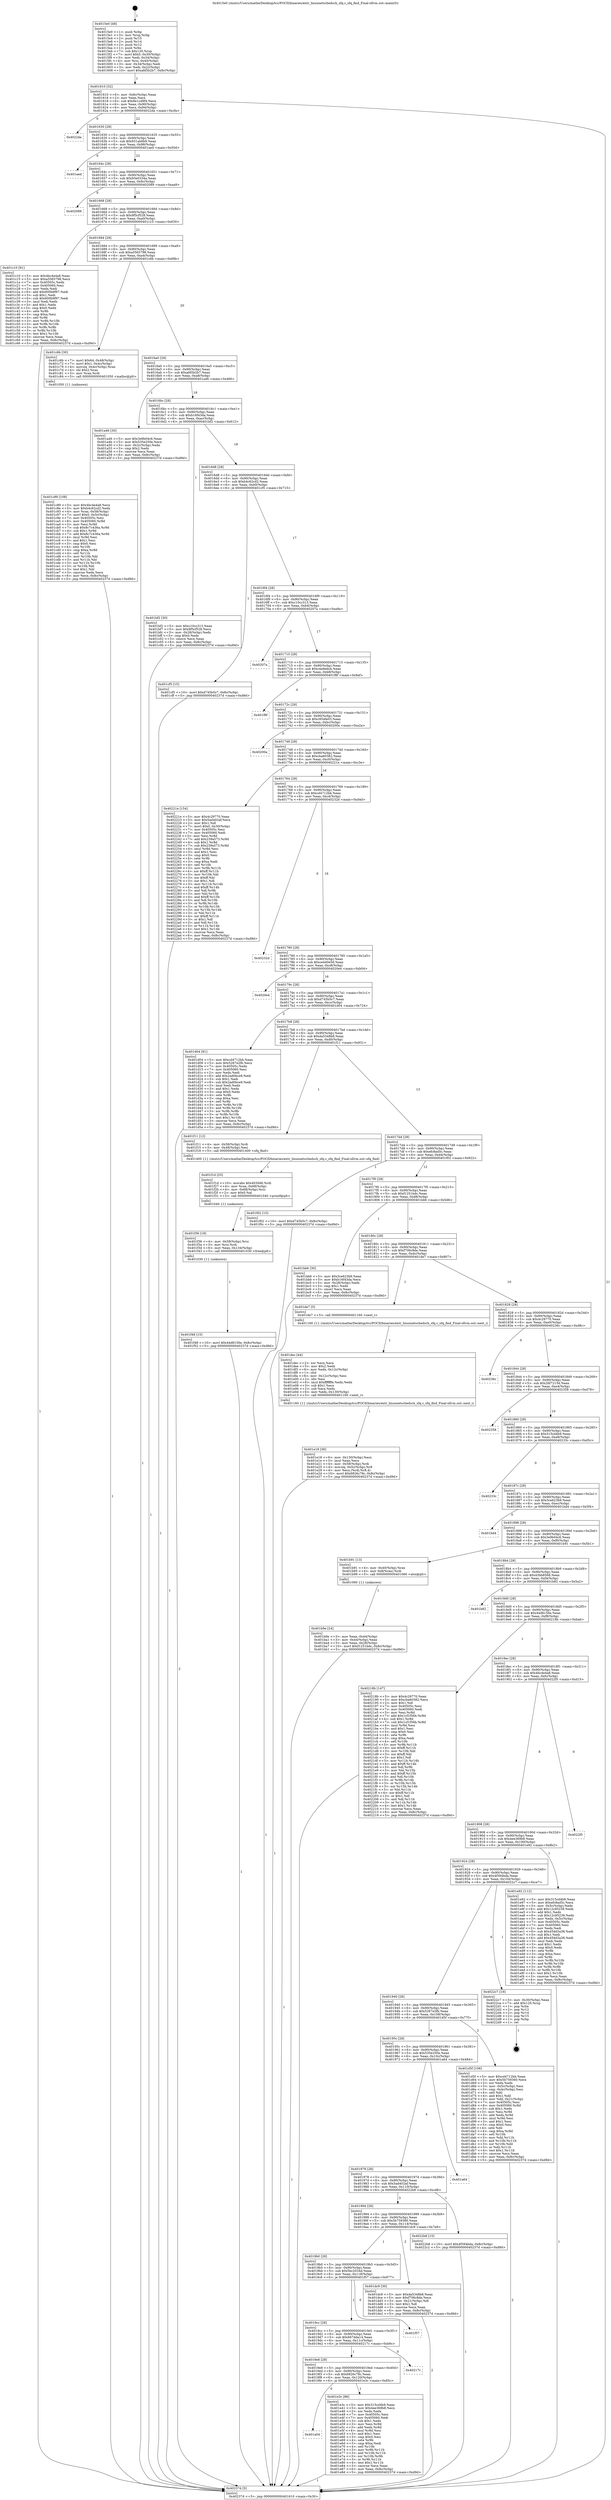 digraph "0x4015e0" {
  label = "0x4015e0 (/mnt/c/Users/mathe/Desktop/tcc/POCII/binaries/extr_linuxnetschedsch_sfq.c_sfq_find_Final-ollvm.out::main(0))"
  labelloc = "t"
  node[shape=record]

  Entry [label="",width=0.3,height=0.3,shape=circle,fillcolor=black,style=filled]
  "0x401610" [label="{
     0x401610 [32]\l
     | [instrs]\l
     &nbsp;&nbsp;0x401610 \<+6\>: mov -0x8c(%rbp),%eax\l
     &nbsp;&nbsp;0x401616 \<+2\>: mov %eax,%ecx\l
     &nbsp;&nbsp;0x401618 \<+6\>: sub $0x8e1cd9f4,%ecx\l
     &nbsp;&nbsp;0x40161e \<+6\>: mov %eax,-0x90(%rbp)\l
     &nbsp;&nbsp;0x401624 \<+6\>: mov %ecx,-0x94(%rbp)\l
     &nbsp;&nbsp;0x40162a \<+6\>: je 00000000004022da \<main+0xcfa\>\l
  }"]
  "0x4022da" [label="{
     0x4022da\l
  }", style=dashed]
  "0x401630" [label="{
     0x401630 [28]\l
     | [instrs]\l
     &nbsp;&nbsp;0x401630 \<+5\>: jmp 0000000000401635 \<main+0x55\>\l
     &nbsp;&nbsp;0x401635 \<+6\>: mov -0x90(%rbp),%eax\l
     &nbsp;&nbsp;0x40163b \<+5\>: sub $0x931ab6b9,%eax\l
     &nbsp;&nbsp;0x401640 \<+6\>: mov %eax,-0x98(%rbp)\l
     &nbsp;&nbsp;0x401646 \<+6\>: je 0000000000401aed \<main+0x50d\>\l
  }"]
  Exit [label="",width=0.3,height=0.3,shape=circle,fillcolor=black,style=filled,peripheries=2]
  "0x401aed" [label="{
     0x401aed\l
  }", style=dashed]
  "0x40164c" [label="{
     0x40164c [28]\l
     | [instrs]\l
     &nbsp;&nbsp;0x40164c \<+5\>: jmp 0000000000401651 \<main+0x71\>\l
     &nbsp;&nbsp;0x401651 \<+6\>: mov -0x90(%rbp),%eax\l
     &nbsp;&nbsp;0x401657 \<+5\>: sub $0x93e0334a,%eax\l
     &nbsp;&nbsp;0x40165c \<+6\>: mov %eax,-0x9c(%rbp)\l
     &nbsp;&nbsp;0x401662 \<+6\>: je 0000000000402089 \<main+0xaa9\>\l
  }"]
  "0x401f48" [label="{
     0x401f48 [15]\l
     | [instrs]\l
     &nbsp;&nbsp;0x401f48 \<+10\>: movl $0x44d8156e,-0x8c(%rbp)\l
     &nbsp;&nbsp;0x401f52 \<+5\>: jmp 000000000040237d \<main+0xd9d\>\l
  }"]
  "0x402089" [label="{
     0x402089\l
  }", style=dashed]
  "0x401668" [label="{
     0x401668 [28]\l
     | [instrs]\l
     &nbsp;&nbsp;0x401668 \<+5\>: jmp 000000000040166d \<main+0x8d\>\l
     &nbsp;&nbsp;0x40166d \<+6\>: mov -0x90(%rbp),%eax\l
     &nbsp;&nbsp;0x401673 \<+5\>: sub $0x9f5cf528,%eax\l
     &nbsp;&nbsp;0x401678 \<+6\>: mov %eax,-0xa0(%rbp)\l
     &nbsp;&nbsp;0x40167e \<+6\>: je 0000000000401c10 \<main+0x630\>\l
  }"]
  "0x401f36" [label="{
     0x401f36 [18]\l
     | [instrs]\l
     &nbsp;&nbsp;0x401f36 \<+4\>: mov -0x58(%rbp),%rsi\l
     &nbsp;&nbsp;0x401f3a \<+3\>: mov %rsi,%rdi\l
     &nbsp;&nbsp;0x401f3d \<+6\>: mov %eax,-0x134(%rbp)\l
     &nbsp;&nbsp;0x401f43 \<+5\>: call 0000000000401030 \<free@plt\>\l
     | [calls]\l
     &nbsp;&nbsp;0x401030 \{1\} (unknown)\l
  }"]
  "0x401c10" [label="{
     0x401c10 [91]\l
     | [instrs]\l
     &nbsp;&nbsp;0x401c10 \<+5\>: mov $0x4bc4e4a8,%eax\l
     &nbsp;&nbsp;0x401c15 \<+5\>: mov $0xa5565798,%ecx\l
     &nbsp;&nbsp;0x401c1a \<+7\>: mov 0x40505c,%edx\l
     &nbsp;&nbsp;0x401c21 \<+7\>: mov 0x405060,%esi\l
     &nbsp;&nbsp;0x401c28 \<+2\>: mov %edx,%edi\l
     &nbsp;&nbsp;0x401c2a \<+6\>: add $0x600b9f97,%edi\l
     &nbsp;&nbsp;0x401c30 \<+3\>: sub $0x1,%edi\l
     &nbsp;&nbsp;0x401c33 \<+6\>: sub $0x600b9f97,%edi\l
     &nbsp;&nbsp;0x401c39 \<+3\>: imul %edi,%edx\l
     &nbsp;&nbsp;0x401c3c \<+3\>: and $0x1,%edx\l
     &nbsp;&nbsp;0x401c3f \<+3\>: cmp $0x0,%edx\l
     &nbsp;&nbsp;0x401c42 \<+4\>: sete %r8b\l
     &nbsp;&nbsp;0x401c46 \<+3\>: cmp $0xa,%esi\l
     &nbsp;&nbsp;0x401c49 \<+4\>: setl %r9b\l
     &nbsp;&nbsp;0x401c4d \<+3\>: mov %r8b,%r10b\l
     &nbsp;&nbsp;0x401c50 \<+3\>: and %r9b,%r10b\l
     &nbsp;&nbsp;0x401c53 \<+3\>: xor %r9b,%r8b\l
     &nbsp;&nbsp;0x401c56 \<+3\>: or %r8b,%r10b\l
     &nbsp;&nbsp;0x401c59 \<+4\>: test $0x1,%r10b\l
     &nbsp;&nbsp;0x401c5d \<+3\>: cmovne %ecx,%eax\l
     &nbsp;&nbsp;0x401c60 \<+6\>: mov %eax,-0x8c(%rbp)\l
     &nbsp;&nbsp;0x401c66 \<+5\>: jmp 000000000040237d \<main+0xd9d\>\l
  }"]
  "0x401684" [label="{
     0x401684 [28]\l
     | [instrs]\l
     &nbsp;&nbsp;0x401684 \<+5\>: jmp 0000000000401689 \<main+0xa9\>\l
     &nbsp;&nbsp;0x401689 \<+6\>: mov -0x90(%rbp),%eax\l
     &nbsp;&nbsp;0x40168f \<+5\>: sub $0xa5565798,%eax\l
     &nbsp;&nbsp;0x401694 \<+6\>: mov %eax,-0xa4(%rbp)\l
     &nbsp;&nbsp;0x40169a \<+6\>: je 0000000000401c6b \<main+0x68b\>\l
  }"]
  "0x401f1d" [label="{
     0x401f1d [25]\l
     | [instrs]\l
     &nbsp;&nbsp;0x401f1d \<+10\>: movabs $0x4030d6,%rdi\l
     &nbsp;&nbsp;0x401f27 \<+4\>: mov %rax,-0x68(%rbp)\l
     &nbsp;&nbsp;0x401f2b \<+4\>: mov -0x68(%rbp),%rsi\l
     &nbsp;&nbsp;0x401f2f \<+2\>: mov $0x0,%al\l
     &nbsp;&nbsp;0x401f31 \<+5\>: call 0000000000401040 \<printf@plt\>\l
     | [calls]\l
     &nbsp;&nbsp;0x401040 \{1\} (unknown)\l
  }"]
  "0x401c6b" [label="{
     0x401c6b [30]\l
     | [instrs]\l
     &nbsp;&nbsp;0x401c6b \<+7\>: movl $0x64,-0x48(%rbp)\l
     &nbsp;&nbsp;0x401c72 \<+7\>: movl $0x1,-0x4c(%rbp)\l
     &nbsp;&nbsp;0x401c79 \<+4\>: movslq -0x4c(%rbp),%rax\l
     &nbsp;&nbsp;0x401c7d \<+4\>: shl $0x2,%rax\l
     &nbsp;&nbsp;0x401c81 \<+3\>: mov %rax,%rdi\l
     &nbsp;&nbsp;0x401c84 \<+5\>: call 0000000000401050 \<malloc@plt\>\l
     | [calls]\l
     &nbsp;&nbsp;0x401050 \{1\} (unknown)\l
  }"]
  "0x4016a0" [label="{
     0x4016a0 [28]\l
     | [instrs]\l
     &nbsp;&nbsp;0x4016a0 \<+5\>: jmp 00000000004016a5 \<main+0xc5\>\l
     &nbsp;&nbsp;0x4016a5 \<+6\>: mov -0x90(%rbp),%eax\l
     &nbsp;&nbsp;0x4016ab \<+5\>: sub $0xafd5b2b7,%eax\l
     &nbsp;&nbsp;0x4016b0 \<+6\>: mov %eax,-0xa8(%rbp)\l
     &nbsp;&nbsp;0x4016b6 \<+6\>: je 0000000000401a46 \<main+0x466\>\l
  }"]
  "0x401a04" [label="{
     0x401a04\l
  }", style=dashed]
  "0x401a46" [label="{
     0x401a46 [30]\l
     | [instrs]\l
     &nbsp;&nbsp;0x401a46 \<+5\>: mov $0x3e9b04c6,%eax\l
     &nbsp;&nbsp;0x401a4b \<+5\>: mov $0x535e250e,%ecx\l
     &nbsp;&nbsp;0x401a50 \<+3\>: mov -0x2c(%rbp),%edx\l
     &nbsp;&nbsp;0x401a53 \<+3\>: cmp $0x2,%edx\l
     &nbsp;&nbsp;0x401a56 \<+3\>: cmovne %ecx,%eax\l
     &nbsp;&nbsp;0x401a59 \<+6\>: mov %eax,-0x8c(%rbp)\l
     &nbsp;&nbsp;0x401a5f \<+5\>: jmp 000000000040237d \<main+0xd9d\>\l
  }"]
  "0x4016bc" [label="{
     0x4016bc [28]\l
     | [instrs]\l
     &nbsp;&nbsp;0x4016bc \<+5\>: jmp 00000000004016c1 \<main+0xe1\>\l
     &nbsp;&nbsp;0x4016c1 \<+6\>: mov -0x90(%rbp),%eax\l
     &nbsp;&nbsp;0x4016c7 \<+5\>: sub $0xb16f43da,%eax\l
     &nbsp;&nbsp;0x4016cc \<+6\>: mov %eax,-0xac(%rbp)\l
     &nbsp;&nbsp;0x4016d2 \<+6\>: je 0000000000401bf2 \<main+0x612\>\l
  }"]
  "0x40237d" [label="{
     0x40237d [5]\l
     | [instrs]\l
     &nbsp;&nbsp;0x40237d \<+5\>: jmp 0000000000401610 \<main+0x30\>\l
  }"]
  "0x4015e0" [label="{
     0x4015e0 [48]\l
     | [instrs]\l
     &nbsp;&nbsp;0x4015e0 \<+1\>: push %rbp\l
     &nbsp;&nbsp;0x4015e1 \<+3\>: mov %rsp,%rbp\l
     &nbsp;&nbsp;0x4015e4 \<+2\>: push %r15\l
     &nbsp;&nbsp;0x4015e6 \<+2\>: push %r14\l
     &nbsp;&nbsp;0x4015e8 \<+2\>: push %r12\l
     &nbsp;&nbsp;0x4015ea \<+1\>: push %rbx\l
     &nbsp;&nbsp;0x4015eb \<+7\>: sub $0x120,%rsp\l
     &nbsp;&nbsp;0x4015f2 \<+7\>: movl $0x0,-0x30(%rbp)\l
     &nbsp;&nbsp;0x4015f9 \<+3\>: mov %edi,-0x34(%rbp)\l
     &nbsp;&nbsp;0x4015fc \<+4\>: mov %rsi,-0x40(%rbp)\l
     &nbsp;&nbsp;0x401600 \<+3\>: mov -0x34(%rbp),%edi\l
     &nbsp;&nbsp;0x401603 \<+3\>: mov %edi,-0x2c(%rbp)\l
     &nbsp;&nbsp;0x401606 \<+10\>: movl $0xafd5b2b7,-0x8c(%rbp)\l
  }"]
  "0x401e3c" [label="{
     0x401e3c [86]\l
     | [instrs]\l
     &nbsp;&nbsp;0x401e3c \<+5\>: mov $0x315cd4b9,%eax\l
     &nbsp;&nbsp;0x401e41 \<+5\>: mov $0x4ee369b8,%ecx\l
     &nbsp;&nbsp;0x401e46 \<+2\>: xor %edx,%edx\l
     &nbsp;&nbsp;0x401e48 \<+7\>: mov 0x40505c,%esi\l
     &nbsp;&nbsp;0x401e4f \<+7\>: mov 0x405060,%edi\l
     &nbsp;&nbsp;0x401e56 \<+3\>: sub $0x1,%edx\l
     &nbsp;&nbsp;0x401e59 \<+3\>: mov %esi,%r8d\l
     &nbsp;&nbsp;0x401e5c \<+3\>: add %edx,%r8d\l
     &nbsp;&nbsp;0x401e5f \<+4\>: imul %r8d,%esi\l
     &nbsp;&nbsp;0x401e63 \<+3\>: and $0x1,%esi\l
     &nbsp;&nbsp;0x401e66 \<+3\>: cmp $0x0,%esi\l
     &nbsp;&nbsp;0x401e69 \<+4\>: sete %r9b\l
     &nbsp;&nbsp;0x401e6d \<+3\>: cmp $0xa,%edi\l
     &nbsp;&nbsp;0x401e70 \<+4\>: setl %r10b\l
     &nbsp;&nbsp;0x401e74 \<+3\>: mov %r9b,%r11b\l
     &nbsp;&nbsp;0x401e77 \<+3\>: and %r10b,%r11b\l
     &nbsp;&nbsp;0x401e7a \<+3\>: xor %r10b,%r9b\l
     &nbsp;&nbsp;0x401e7d \<+3\>: or %r9b,%r11b\l
     &nbsp;&nbsp;0x401e80 \<+4\>: test $0x1,%r11b\l
     &nbsp;&nbsp;0x401e84 \<+3\>: cmovne %ecx,%eax\l
     &nbsp;&nbsp;0x401e87 \<+6\>: mov %eax,-0x8c(%rbp)\l
     &nbsp;&nbsp;0x401e8d \<+5\>: jmp 000000000040237d \<main+0xd9d\>\l
  }"]
  "0x401bf2" [label="{
     0x401bf2 [30]\l
     | [instrs]\l
     &nbsp;&nbsp;0x401bf2 \<+5\>: mov $0xc10cc313,%eax\l
     &nbsp;&nbsp;0x401bf7 \<+5\>: mov $0x9f5cf528,%ecx\l
     &nbsp;&nbsp;0x401bfc \<+3\>: mov -0x28(%rbp),%edx\l
     &nbsp;&nbsp;0x401bff \<+3\>: cmp $0x0,%edx\l
     &nbsp;&nbsp;0x401c02 \<+3\>: cmove %ecx,%eax\l
     &nbsp;&nbsp;0x401c05 \<+6\>: mov %eax,-0x8c(%rbp)\l
     &nbsp;&nbsp;0x401c0b \<+5\>: jmp 000000000040237d \<main+0xd9d\>\l
  }"]
  "0x4016d8" [label="{
     0x4016d8 [28]\l
     | [instrs]\l
     &nbsp;&nbsp;0x4016d8 \<+5\>: jmp 00000000004016dd \<main+0xfd\>\l
     &nbsp;&nbsp;0x4016dd \<+6\>: mov -0x90(%rbp),%eax\l
     &nbsp;&nbsp;0x4016e3 \<+5\>: sub $0xb4c62cd2,%eax\l
     &nbsp;&nbsp;0x4016e8 \<+6\>: mov %eax,-0xb0(%rbp)\l
     &nbsp;&nbsp;0x4016ee \<+6\>: je 0000000000401cf5 \<main+0x715\>\l
  }"]
  "0x4019e8" [label="{
     0x4019e8 [28]\l
     | [instrs]\l
     &nbsp;&nbsp;0x4019e8 \<+5\>: jmp 00000000004019ed \<main+0x40d\>\l
     &nbsp;&nbsp;0x4019ed \<+6\>: mov -0x90(%rbp),%eax\l
     &nbsp;&nbsp;0x4019f3 \<+5\>: sub $0x6826c78c,%eax\l
     &nbsp;&nbsp;0x4019f8 \<+6\>: mov %eax,-0x120(%rbp)\l
     &nbsp;&nbsp;0x4019fe \<+6\>: je 0000000000401e3c \<main+0x85c\>\l
  }"]
  "0x401cf5" [label="{
     0x401cf5 [15]\l
     | [instrs]\l
     &nbsp;&nbsp;0x401cf5 \<+10\>: movl $0xd745b5c7,-0x8c(%rbp)\l
     &nbsp;&nbsp;0x401cff \<+5\>: jmp 000000000040237d \<main+0xd9d\>\l
  }"]
  "0x4016f4" [label="{
     0x4016f4 [28]\l
     | [instrs]\l
     &nbsp;&nbsp;0x4016f4 \<+5\>: jmp 00000000004016f9 \<main+0x119\>\l
     &nbsp;&nbsp;0x4016f9 \<+6\>: mov -0x90(%rbp),%eax\l
     &nbsp;&nbsp;0x4016ff \<+5\>: sub $0xc10cc313,%eax\l
     &nbsp;&nbsp;0x401704 \<+6\>: mov %eax,-0xb4(%rbp)\l
     &nbsp;&nbsp;0x40170a \<+6\>: je 000000000040207a \<main+0xa9a\>\l
  }"]
  "0x40217c" [label="{
     0x40217c\l
  }", style=dashed]
  "0x40207a" [label="{
     0x40207a\l
  }", style=dashed]
  "0x401710" [label="{
     0x401710 [28]\l
     | [instrs]\l
     &nbsp;&nbsp;0x401710 \<+5\>: jmp 0000000000401715 \<main+0x135\>\l
     &nbsp;&nbsp;0x401715 \<+6\>: mov -0x90(%rbp),%eax\l
     &nbsp;&nbsp;0x40171b \<+5\>: sub $0xc4a9edcb,%eax\l
     &nbsp;&nbsp;0x401720 \<+6\>: mov %eax,-0xb8(%rbp)\l
     &nbsp;&nbsp;0x401726 \<+6\>: je 0000000000401f8f \<main+0x9af\>\l
  }"]
  "0x4019cc" [label="{
     0x4019cc [28]\l
     | [instrs]\l
     &nbsp;&nbsp;0x4019cc \<+5\>: jmp 00000000004019d1 \<main+0x3f1\>\l
     &nbsp;&nbsp;0x4019d1 \<+6\>: mov -0x90(%rbp),%eax\l
     &nbsp;&nbsp;0x4019d7 \<+5\>: sub $0x667dda14,%eax\l
     &nbsp;&nbsp;0x4019dc \<+6\>: mov %eax,-0x11c(%rbp)\l
     &nbsp;&nbsp;0x4019e2 \<+6\>: je 000000000040217c \<main+0xb9c\>\l
  }"]
  "0x401f8f" [label="{
     0x401f8f\l
  }", style=dashed]
  "0x40172c" [label="{
     0x40172c [28]\l
     | [instrs]\l
     &nbsp;&nbsp;0x40172c \<+5\>: jmp 0000000000401731 \<main+0x151\>\l
     &nbsp;&nbsp;0x401731 \<+6\>: mov -0x90(%rbp),%eax\l
     &nbsp;&nbsp;0x401737 \<+5\>: sub $0xc954fe03,%eax\l
     &nbsp;&nbsp;0x40173c \<+6\>: mov %eax,-0xbc(%rbp)\l
     &nbsp;&nbsp;0x401742 \<+6\>: je 000000000040200a \<main+0xa2a\>\l
  }"]
  "0x401f57" [label="{
     0x401f57\l
  }", style=dashed]
  "0x40200a" [label="{
     0x40200a\l
  }", style=dashed]
  "0x401748" [label="{
     0x401748 [28]\l
     | [instrs]\l
     &nbsp;&nbsp;0x401748 \<+5\>: jmp 000000000040174d \<main+0x16d\>\l
     &nbsp;&nbsp;0x40174d \<+6\>: mov -0x90(%rbp),%eax\l
     &nbsp;&nbsp;0x401753 \<+5\>: sub $0xcba60382,%eax\l
     &nbsp;&nbsp;0x401758 \<+6\>: mov %eax,-0xc0(%rbp)\l
     &nbsp;&nbsp;0x40175e \<+6\>: je 000000000040221e \<main+0xc3e\>\l
  }"]
  "0x401e18" [label="{
     0x401e18 [36]\l
     | [instrs]\l
     &nbsp;&nbsp;0x401e18 \<+6\>: mov -0x130(%rbp),%ecx\l
     &nbsp;&nbsp;0x401e1e \<+3\>: imul %eax,%ecx\l
     &nbsp;&nbsp;0x401e21 \<+4\>: mov -0x58(%rbp),%rdi\l
     &nbsp;&nbsp;0x401e25 \<+4\>: movslq -0x5c(%rbp),%r8\l
     &nbsp;&nbsp;0x401e29 \<+4\>: mov %ecx,(%rdi,%r8,4)\l
     &nbsp;&nbsp;0x401e2d \<+10\>: movl $0x6826c78c,-0x8c(%rbp)\l
     &nbsp;&nbsp;0x401e37 \<+5\>: jmp 000000000040237d \<main+0xd9d\>\l
  }"]
  "0x40221e" [label="{
     0x40221e [154]\l
     | [instrs]\l
     &nbsp;&nbsp;0x40221e \<+5\>: mov $0x4c29770,%eax\l
     &nbsp;&nbsp;0x402223 \<+5\>: mov $0x5ad402af,%ecx\l
     &nbsp;&nbsp;0x402228 \<+2\>: mov $0x1,%dl\l
     &nbsp;&nbsp;0x40222a \<+7\>: movl $0x0,-0x30(%rbp)\l
     &nbsp;&nbsp;0x402231 \<+7\>: mov 0x40505c,%esi\l
     &nbsp;&nbsp;0x402238 \<+7\>: mov 0x405060,%edi\l
     &nbsp;&nbsp;0x40223f \<+3\>: mov %esi,%r8d\l
     &nbsp;&nbsp;0x402242 \<+7\>: add $0x239a573,%r8d\l
     &nbsp;&nbsp;0x402249 \<+4\>: sub $0x1,%r8d\l
     &nbsp;&nbsp;0x40224d \<+7\>: sub $0x239a573,%r8d\l
     &nbsp;&nbsp;0x402254 \<+4\>: imul %r8d,%esi\l
     &nbsp;&nbsp;0x402258 \<+3\>: and $0x1,%esi\l
     &nbsp;&nbsp;0x40225b \<+3\>: cmp $0x0,%esi\l
     &nbsp;&nbsp;0x40225e \<+4\>: sete %r9b\l
     &nbsp;&nbsp;0x402262 \<+3\>: cmp $0xa,%edi\l
     &nbsp;&nbsp;0x402265 \<+4\>: setl %r10b\l
     &nbsp;&nbsp;0x402269 \<+3\>: mov %r9b,%r11b\l
     &nbsp;&nbsp;0x40226c \<+4\>: xor $0xff,%r11b\l
     &nbsp;&nbsp;0x402270 \<+3\>: mov %r10b,%bl\l
     &nbsp;&nbsp;0x402273 \<+3\>: xor $0xff,%bl\l
     &nbsp;&nbsp;0x402276 \<+3\>: xor $0x1,%dl\l
     &nbsp;&nbsp;0x402279 \<+3\>: mov %r11b,%r14b\l
     &nbsp;&nbsp;0x40227c \<+4\>: and $0xff,%r14b\l
     &nbsp;&nbsp;0x402280 \<+3\>: and %dl,%r9b\l
     &nbsp;&nbsp;0x402283 \<+3\>: mov %bl,%r15b\l
     &nbsp;&nbsp;0x402286 \<+4\>: and $0xff,%r15b\l
     &nbsp;&nbsp;0x40228a \<+3\>: and %dl,%r10b\l
     &nbsp;&nbsp;0x40228d \<+3\>: or %r9b,%r14b\l
     &nbsp;&nbsp;0x402290 \<+3\>: or %r10b,%r15b\l
     &nbsp;&nbsp;0x402293 \<+3\>: xor %r15b,%r14b\l
     &nbsp;&nbsp;0x402296 \<+3\>: or %bl,%r11b\l
     &nbsp;&nbsp;0x402299 \<+4\>: xor $0xff,%r11b\l
     &nbsp;&nbsp;0x40229d \<+3\>: or $0x1,%dl\l
     &nbsp;&nbsp;0x4022a0 \<+3\>: and %dl,%r11b\l
     &nbsp;&nbsp;0x4022a3 \<+3\>: or %r11b,%r14b\l
     &nbsp;&nbsp;0x4022a6 \<+4\>: test $0x1,%r14b\l
     &nbsp;&nbsp;0x4022aa \<+3\>: cmovne %ecx,%eax\l
     &nbsp;&nbsp;0x4022ad \<+6\>: mov %eax,-0x8c(%rbp)\l
     &nbsp;&nbsp;0x4022b3 \<+5\>: jmp 000000000040237d \<main+0xd9d\>\l
  }"]
  "0x401764" [label="{
     0x401764 [28]\l
     | [instrs]\l
     &nbsp;&nbsp;0x401764 \<+5\>: jmp 0000000000401769 \<main+0x189\>\l
     &nbsp;&nbsp;0x401769 \<+6\>: mov -0x90(%rbp),%eax\l
     &nbsp;&nbsp;0x40176f \<+5\>: sub $0xcd4712bb,%eax\l
     &nbsp;&nbsp;0x401774 \<+6\>: mov %eax,-0xc4(%rbp)\l
     &nbsp;&nbsp;0x40177a \<+6\>: je 000000000040232d \<main+0xd4d\>\l
  }"]
  "0x401dec" [label="{
     0x401dec [44]\l
     | [instrs]\l
     &nbsp;&nbsp;0x401dec \<+2\>: xor %ecx,%ecx\l
     &nbsp;&nbsp;0x401dee \<+5\>: mov $0x2,%edx\l
     &nbsp;&nbsp;0x401df3 \<+6\>: mov %edx,-0x12c(%rbp)\l
     &nbsp;&nbsp;0x401df9 \<+1\>: cltd\l
     &nbsp;&nbsp;0x401dfa \<+6\>: mov -0x12c(%rbp),%esi\l
     &nbsp;&nbsp;0x401e00 \<+2\>: idiv %esi\l
     &nbsp;&nbsp;0x401e02 \<+6\>: imul $0xfffffffe,%edx,%edx\l
     &nbsp;&nbsp;0x401e08 \<+3\>: sub $0x1,%ecx\l
     &nbsp;&nbsp;0x401e0b \<+2\>: sub %ecx,%edx\l
     &nbsp;&nbsp;0x401e0d \<+6\>: mov %edx,-0x130(%rbp)\l
     &nbsp;&nbsp;0x401e13 \<+5\>: call 0000000000401160 \<next_i\>\l
     | [calls]\l
     &nbsp;&nbsp;0x401160 \{1\} (/mnt/c/Users/mathe/Desktop/tcc/POCII/binaries/extr_linuxnetschedsch_sfq.c_sfq_find_Final-ollvm.out::next_i)\l
  }"]
  "0x40232d" [label="{
     0x40232d\l
  }", style=dashed]
  "0x401780" [label="{
     0x401780 [28]\l
     | [instrs]\l
     &nbsp;&nbsp;0x401780 \<+5\>: jmp 0000000000401785 \<main+0x1a5\>\l
     &nbsp;&nbsp;0x401785 \<+6\>: mov -0x90(%rbp),%eax\l
     &nbsp;&nbsp;0x40178b \<+5\>: sub $0xce440e56,%eax\l
     &nbsp;&nbsp;0x401790 \<+6\>: mov %eax,-0xc8(%rbp)\l
     &nbsp;&nbsp;0x401796 \<+6\>: je 00000000004020e4 \<main+0xb04\>\l
  }"]
  "0x4019b0" [label="{
     0x4019b0 [28]\l
     | [instrs]\l
     &nbsp;&nbsp;0x4019b0 \<+5\>: jmp 00000000004019b5 \<main+0x3d5\>\l
     &nbsp;&nbsp;0x4019b5 \<+6\>: mov -0x90(%rbp),%eax\l
     &nbsp;&nbsp;0x4019bb \<+5\>: sub $0x5bc2034d,%eax\l
     &nbsp;&nbsp;0x4019c0 \<+6\>: mov %eax,-0x118(%rbp)\l
     &nbsp;&nbsp;0x4019c6 \<+6\>: je 0000000000401f57 \<main+0x977\>\l
  }"]
  "0x4020e4" [label="{
     0x4020e4\l
  }", style=dashed]
  "0x40179c" [label="{
     0x40179c [28]\l
     | [instrs]\l
     &nbsp;&nbsp;0x40179c \<+5\>: jmp 00000000004017a1 \<main+0x1c1\>\l
     &nbsp;&nbsp;0x4017a1 \<+6\>: mov -0x90(%rbp),%eax\l
     &nbsp;&nbsp;0x4017a7 \<+5\>: sub $0xd745b5c7,%eax\l
     &nbsp;&nbsp;0x4017ac \<+6\>: mov %eax,-0xcc(%rbp)\l
     &nbsp;&nbsp;0x4017b2 \<+6\>: je 0000000000401d04 \<main+0x724\>\l
  }"]
  "0x401dc9" [label="{
     0x401dc9 [30]\l
     | [instrs]\l
     &nbsp;&nbsp;0x401dc9 \<+5\>: mov $0xda5348b8,%eax\l
     &nbsp;&nbsp;0x401dce \<+5\>: mov $0xf706c8de,%ecx\l
     &nbsp;&nbsp;0x401dd3 \<+3\>: mov -0x21(%rbp),%dl\l
     &nbsp;&nbsp;0x401dd6 \<+3\>: test $0x1,%dl\l
     &nbsp;&nbsp;0x401dd9 \<+3\>: cmovne %ecx,%eax\l
     &nbsp;&nbsp;0x401ddc \<+6\>: mov %eax,-0x8c(%rbp)\l
     &nbsp;&nbsp;0x401de2 \<+5\>: jmp 000000000040237d \<main+0xd9d\>\l
  }"]
  "0x401d04" [label="{
     0x401d04 [91]\l
     | [instrs]\l
     &nbsp;&nbsp;0x401d04 \<+5\>: mov $0xcd4712bb,%eax\l
     &nbsp;&nbsp;0x401d09 \<+5\>: mov $0x5267e2fb,%ecx\l
     &nbsp;&nbsp;0x401d0e \<+7\>: mov 0x40505c,%edx\l
     &nbsp;&nbsp;0x401d15 \<+7\>: mov 0x405060,%esi\l
     &nbsp;&nbsp;0x401d1c \<+2\>: mov %edx,%edi\l
     &nbsp;&nbsp;0x401d1e \<+6\>: add $0x2ad0bce9,%edi\l
     &nbsp;&nbsp;0x401d24 \<+3\>: sub $0x1,%edi\l
     &nbsp;&nbsp;0x401d27 \<+6\>: sub $0x2ad0bce9,%edi\l
     &nbsp;&nbsp;0x401d2d \<+3\>: imul %edi,%edx\l
     &nbsp;&nbsp;0x401d30 \<+3\>: and $0x1,%edx\l
     &nbsp;&nbsp;0x401d33 \<+3\>: cmp $0x0,%edx\l
     &nbsp;&nbsp;0x401d36 \<+4\>: sete %r8b\l
     &nbsp;&nbsp;0x401d3a \<+3\>: cmp $0xa,%esi\l
     &nbsp;&nbsp;0x401d3d \<+4\>: setl %r9b\l
     &nbsp;&nbsp;0x401d41 \<+3\>: mov %r8b,%r10b\l
     &nbsp;&nbsp;0x401d44 \<+3\>: and %r9b,%r10b\l
     &nbsp;&nbsp;0x401d47 \<+3\>: xor %r9b,%r8b\l
     &nbsp;&nbsp;0x401d4a \<+3\>: or %r8b,%r10b\l
     &nbsp;&nbsp;0x401d4d \<+4\>: test $0x1,%r10b\l
     &nbsp;&nbsp;0x401d51 \<+3\>: cmovne %ecx,%eax\l
     &nbsp;&nbsp;0x401d54 \<+6\>: mov %eax,-0x8c(%rbp)\l
     &nbsp;&nbsp;0x401d5a \<+5\>: jmp 000000000040237d \<main+0xd9d\>\l
  }"]
  "0x4017b8" [label="{
     0x4017b8 [28]\l
     | [instrs]\l
     &nbsp;&nbsp;0x4017b8 \<+5\>: jmp 00000000004017bd \<main+0x1dd\>\l
     &nbsp;&nbsp;0x4017bd \<+6\>: mov -0x90(%rbp),%eax\l
     &nbsp;&nbsp;0x4017c3 \<+5\>: sub $0xda5348b8,%eax\l
     &nbsp;&nbsp;0x4017c8 \<+6\>: mov %eax,-0xd0(%rbp)\l
     &nbsp;&nbsp;0x4017ce \<+6\>: je 0000000000401f11 \<main+0x931\>\l
  }"]
  "0x401994" [label="{
     0x401994 [28]\l
     | [instrs]\l
     &nbsp;&nbsp;0x401994 \<+5\>: jmp 0000000000401999 \<main+0x3b9\>\l
     &nbsp;&nbsp;0x401999 \<+6\>: mov -0x90(%rbp),%eax\l
     &nbsp;&nbsp;0x40199f \<+5\>: sub $0x5b759360,%eax\l
     &nbsp;&nbsp;0x4019a4 \<+6\>: mov %eax,-0x114(%rbp)\l
     &nbsp;&nbsp;0x4019aa \<+6\>: je 0000000000401dc9 \<main+0x7e9\>\l
  }"]
  "0x401f11" [label="{
     0x401f11 [12]\l
     | [instrs]\l
     &nbsp;&nbsp;0x401f11 \<+4\>: mov -0x58(%rbp),%rdi\l
     &nbsp;&nbsp;0x401f15 \<+3\>: mov -0x48(%rbp),%esi\l
     &nbsp;&nbsp;0x401f18 \<+5\>: call 0000000000401400 \<sfq_find\>\l
     | [calls]\l
     &nbsp;&nbsp;0x401400 \{1\} (/mnt/c/Users/mathe/Desktop/tcc/POCII/binaries/extr_linuxnetschedsch_sfq.c_sfq_find_Final-ollvm.out::sfq_find)\l
  }"]
  "0x4017d4" [label="{
     0x4017d4 [28]\l
     | [instrs]\l
     &nbsp;&nbsp;0x4017d4 \<+5\>: jmp 00000000004017d9 \<main+0x1f9\>\l
     &nbsp;&nbsp;0x4017d9 \<+6\>: mov -0x90(%rbp),%eax\l
     &nbsp;&nbsp;0x4017df \<+5\>: sub $0xefc8ad5c,%eax\l
     &nbsp;&nbsp;0x4017e4 \<+6\>: mov %eax,-0xd4(%rbp)\l
     &nbsp;&nbsp;0x4017ea \<+6\>: je 0000000000401f02 \<main+0x922\>\l
  }"]
  "0x4022b8" [label="{
     0x4022b8 [15]\l
     | [instrs]\l
     &nbsp;&nbsp;0x4022b8 \<+10\>: movl $0x4f394bda,-0x8c(%rbp)\l
     &nbsp;&nbsp;0x4022c2 \<+5\>: jmp 000000000040237d \<main+0xd9d\>\l
  }"]
  "0x401f02" [label="{
     0x401f02 [15]\l
     | [instrs]\l
     &nbsp;&nbsp;0x401f02 \<+10\>: movl $0xd745b5c7,-0x8c(%rbp)\l
     &nbsp;&nbsp;0x401f0c \<+5\>: jmp 000000000040237d \<main+0xd9d\>\l
  }"]
  "0x4017f0" [label="{
     0x4017f0 [28]\l
     | [instrs]\l
     &nbsp;&nbsp;0x4017f0 \<+5\>: jmp 00000000004017f5 \<main+0x215\>\l
     &nbsp;&nbsp;0x4017f5 \<+6\>: mov -0x90(%rbp),%eax\l
     &nbsp;&nbsp;0x4017fb \<+5\>: sub $0xf1251bdc,%eax\l
     &nbsp;&nbsp;0x401800 \<+6\>: mov %eax,-0xd8(%rbp)\l
     &nbsp;&nbsp;0x401806 \<+6\>: je 0000000000401bb6 \<main+0x5d6\>\l
  }"]
  "0x401978" [label="{
     0x401978 [28]\l
     | [instrs]\l
     &nbsp;&nbsp;0x401978 \<+5\>: jmp 000000000040197d \<main+0x39d\>\l
     &nbsp;&nbsp;0x40197d \<+6\>: mov -0x90(%rbp),%eax\l
     &nbsp;&nbsp;0x401983 \<+5\>: sub $0x5ad402af,%eax\l
     &nbsp;&nbsp;0x401988 \<+6\>: mov %eax,-0x110(%rbp)\l
     &nbsp;&nbsp;0x40198e \<+6\>: je 00000000004022b8 \<main+0xcd8\>\l
  }"]
  "0x401bb6" [label="{
     0x401bb6 [30]\l
     | [instrs]\l
     &nbsp;&nbsp;0x401bb6 \<+5\>: mov $0x3ce623b9,%eax\l
     &nbsp;&nbsp;0x401bbb \<+5\>: mov $0xb16f43da,%ecx\l
     &nbsp;&nbsp;0x401bc0 \<+3\>: mov -0x28(%rbp),%edx\l
     &nbsp;&nbsp;0x401bc3 \<+3\>: cmp $0x1,%edx\l
     &nbsp;&nbsp;0x401bc6 \<+3\>: cmovl %ecx,%eax\l
     &nbsp;&nbsp;0x401bc9 \<+6\>: mov %eax,-0x8c(%rbp)\l
     &nbsp;&nbsp;0x401bcf \<+5\>: jmp 000000000040237d \<main+0xd9d\>\l
  }"]
  "0x40180c" [label="{
     0x40180c [28]\l
     | [instrs]\l
     &nbsp;&nbsp;0x40180c \<+5\>: jmp 0000000000401811 \<main+0x231\>\l
     &nbsp;&nbsp;0x401811 \<+6\>: mov -0x90(%rbp),%eax\l
     &nbsp;&nbsp;0x401817 \<+5\>: sub $0xf706c8de,%eax\l
     &nbsp;&nbsp;0x40181c \<+6\>: mov %eax,-0xdc(%rbp)\l
     &nbsp;&nbsp;0x401822 \<+6\>: je 0000000000401de7 \<main+0x807\>\l
  }"]
  "0x401a64" [label="{
     0x401a64\l
  }", style=dashed]
  "0x401de7" [label="{
     0x401de7 [5]\l
     | [instrs]\l
     &nbsp;&nbsp;0x401de7 \<+5\>: call 0000000000401160 \<next_i\>\l
     | [calls]\l
     &nbsp;&nbsp;0x401160 \{1\} (/mnt/c/Users/mathe/Desktop/tcc/POCII/binaries/extr_linuxnetschedsch_sfq.c_sfq_find_Final-ollvm.out::next_i)\l
  }"]
  "0x401828" [label="{
     0x401828 [28]\l
     | [instrs]\l
     &nbsp;&nbsp;0x401828 \<+5\>: jmp 000000000040182d \<main+0x24d\>\l
     &nbsp;&nbsp;0x40182d \<+6\>: mov -0x90(%rbp),%eax\l
     &nbsp;&nbsp;0x401833 \<+5\>: sub $0x4c29770,%eax\l
     &nbsp;&nbsp;0x401838 \<+6\>: mov %eax,-0xe0(%rbp)\l
     &nbsp;&nbsp;0x40183e \<+6\>: je 000000000040236c \<main+0xd8c\>\l
  }"]
  "0x40195c" [label="{
     0x40195c [28]\l
     | [instrs]\l
     &nbsp;&nbsp;0x40195c \<+5\>: jmp 0000000000401961 \<main+0x381\>\l
     &nbsp;&nbsp;0x401961 \<+6\>: mov -0x90(%rbp),%eax\l
     &nbsp;&nbsp;0x401967 \<+5\>: sub $0x535e250e,%eax\l
     &nbsp;&nbsp;0x40196c \<+6\>: mov %eax,-0x10c(%rbp)\l
     &nbsp;&nbsp;0x401972 \<+6\>: je 0000000000401a64 \<main+0x484\>\l
  }"]
  "0x40236c" [label="{
     0x40236c\l
  }", style=dashed]
  "0x401844" [label="{
     0x401844 [28]\l
     | [instrs]\l
     &nbsp;&nbsp;0x401844 \<+5\>: jmp 0000000000401849 \<main+0x269\>\l
     &nbsp;&nbsp;0x401849 \<+6\>: mov -0x90(%rbp),%eax\l
     &nbsp;&nbsp;0x40184f \<+5\>: sub $0x2fd7215d,%eax\l
     &nbsp;&nbsp;0x401854 \<+6\>: mov %eax,-0xe4(%rbp)\l
     &nbsp;&nbsp;0x40185a \<+6\>: je 0000000000402358 \<main+0xd78\>\l
  }"]
  "0x401d5f" [label="{
     0x401d5f [106]\l
     | [instrs]\l
     &nbsp;&nbsp;0x401d5f \<+5\>: mov $0xcd4712bb,%eax\l
     &nbsp;&nbsp;0x401d64 \<+5\>: mov $0x5b759360,%ecx\l
     &nbsp;&nbsp;0x401d69 \<+2\>: xor %edx,%edx\l
     &nbsp;&nbsp;0x401d6b \<+3\>: mov -0x5c(%rbp),%esi\l
     &nbsp;&nbsp;0x401d6e \<+3\>: cmp -0x4c(%rbp),%esi\l
     &nbsp;&nbsp;0x401d71 \<+4\>: setl %dil\l
     &nbsp;&nbsp;0x401d75 \<+4\>: and $0x1,%dil\l
     &nbsp;&nbsp;0x401d79 \<+4\>: mov %dil,-0x21(%rbp)\l
     &nbsp;&nbsp;0x401d7d \<+7\>: mov 0x40505c,%esi\l
     &nbsp;&nbsp;0x401d84 \<+8\>: mov 0x405060,%r8d\l
     &nbsp;&nbsp;0x401d8c \<+3\>: sub $0x1,%edx\l
     &nbsp;&nbsp;0x401d8f \<+3\>: mov %esi,%r9d\l
     &nbsp;&nbsp;0x401d92 \<+3\>: add %edx,%r9d\l
     &nbsp;&nbsp;0x401d95 \<+4\>: imul %r9d,%esi\l
     &nbsp;&nbsp;0x401d99 \<+3\>: and $0x1,%esi\l
     &nbsp;&nbsp;0x401d9c \<+3\>: cmp $0x0,%esi\l
     &nbsp;&nbsp;0x401d9f \<+4\>: sete %dil\l
     &nbsp;&nbsp;0x401da3 \<+4\>: cmp $0xa,%r8d\l
     &nbsp;&nbsp;0x401da7 \<+4\>: setl %r10b\l
     &nbsp;&nbsp;0x401dab \<+3\>: mov %dil,%r11b\l
     &nbsp;&nbsp;0x401dae \<+3\>: and %r10b,%r11b\l
     &nbsp;&nbsp;0x401db1 \<+3\>: xor %r10b,%dil\l
     &nbsp;&nbsp;0x401db4 \<+3\>: or %dil,%r11b\l
     &nbsp;&nbsp;0x401db7 \<+4\>: test $0x1,%r11b\l
     &nbsp;&nbsp;0x401dbb \<+3\>: cmovne %ecx,%eax\l
     &nbsp;&nbsp;0x401dbe \<+6\>: mov %eax,-0x8c(%rbp)\l
     &nbsp;&nbsp;0x401dc4 \<+5\>: jmp 000000000040237d \<main+0xd9d\>\l
  }"]
  "0x402358" [label="{
     0x402358\l
  }", style=dashed]
  "0x401860" [label="{
     0x401860 [28]\l
     | [instrs]\l
     &nbsp;&nbsp;0x401860 \<+5\>: jmp 0000000000401865 \<main+0x285\>\l
     &nbsp;&nbsp;0x401865 \<+6\>: mov -0x90(%rbp),%eax\l
     &nbsp;&nbsp;0x40186b \<+5\>: sub $0x315cd4b9,%eax\l
     &nbsp;&nbsp;0x401870 \<+6\>: mov %eax,-0xe8(%rbp)\l
     &nbsp;&nbsp;0x401876 \<+6\>: je 000000000040233c \<main+0xd5c\>\l
  }"]
  "0x401940" [label="{
     0x401940 [28]\l
     | [instrs]\l
     &nbsp;&nbsp;0x401940 \<+5\>: jmp 0000000000401945 \<main+0x365\>\l
     &nbsp;&nbsp;0x401945 \<+6\>: mov -0x90(%rbp),%eax\l
     &nbsp;&nbsp;0x40194b \<+5\>: sub $0x5267e2fb,%eax\l
     &nbsp;&nbsp;0x401950 \<+6\>: mov %eax,-0x108(%rbp)\l
     &nbsp;&nbsp;0x401956 \<+6\>: je 0000000000401d5f \<main+0x77f\>\l
  }"]
  "0x40233c" [label="{
     0x40233c\l
  }", style=dashed]
  "0x40187c" [label="{
     0x40187c [28]\l
     | [instrs]\l
     &nbsp;&nbsp;0x40187c \<+5\>: jmp 0000000000401881 \<main+0x2a1\>\l
     &nbsp;&nbsp;0x401881 \<+6\>: mov -0x90(%rbp),%eax\l
     &nbsp;&nbsp;0x401887 \<+5\>: sub $0x3ce623b9,%eax\l
     &nbsp;&nbsp;0x40188c \<+6\>: mov %eax,-0xec(%rbp)\l
     &nbsp;&nbsp;0x401892 \<+6\>: je 0000000000401bd4 \<main+0x5f4\>\l
  }"]
  "0x4022c7" [label="{
     0x4022c7 [19]\l
     | [instrs]\l
     &nbsp;&nbsp;0x4022c7 \<+3\>: mov -0x30(%rbp),%eax\l
     &nbsp;&nbsp;0x4022ca \<+7\>: add $0x120,%rsp\l
     &nbsp;&nbsp;0x4022d1 \<+1\>: pop %rbx\l
     &nbsp;&nbsp;0x4022d2 \<+2\>: pop %r12\l
     &nbsp;&nbsp;0x4022d4 \<+2\>: pop %r14\l
     &nbsp;&nbsp;0x4022d6 \<+2\>: pop %r15\l
     &nbsp;&nbsp;0x4022d8 \<+1\>: pop %rbp\l
     &nbsp;&nbsp;0x4022d9 \<+1\>: ret\l
  }"]
  "0x401bd4" [label="{
     0x401bd4\l
  }", style=dashed]
  "0x401898" [label="{
     0x401898 [28]\l
     | [instrs]\l
     &nbsp;&nbsp;0x401898 \<+5\>: jmp 000000000040189d \<main+0x2bd\>\l
     &nbsp;&nbsp;0x40189d \<+6\>: mov -0x90(%rbp),%eax\l
     &nbsp;&nbsp;0x4018a3 \<+5\>: sub $0x3e9b04c6,%eax\l
     &nbsp;&nbsp;0x4018a8 \<+6\>: mov %eax,-0xf0(%rbp)\l
     &nbsp;&nbsp;0x4018ae \<+6\>: je 0000000000401b91 \<main+0x5b1\>\l
  }"]
  "0x401924" [label="{
     0x401924 [28]\l
     | [instrs]\l
     &nbsp;&nbsp;0x401924 \<+5\>: jmp 0000000000401929 \<main+0x349\>\l
     &nbsp;&nbsp;0x401929 \<+6\>: mov -0x90(%rbp),%eax\l
     &nbsp;&nbsp;0x40192f \<+5\>: sub $0x4f394bda,%eax\l
     &nbsp;&nbsp;0x401934 \<+6\>: mov %eax,-0x104(%rbp)\l
     &nbsp;&nbsp;0x40193a \<+6\>: je 00000000004022c7 \<main+0xce7\>\l
  }"]
  "0x401b91" [label="{
     0x401b91 [13]\l
     | [instrs]\l
     &nbsp;&nbsp;0x401b91 \<+4\>: mov -0x40(%rbp),%rax\l
     &nbsp;&nbsp;0x401b95 \<+4\>: mov 0x8(%rax),%rdi\l
     &nbsp;&nbsp;0x401b99 \<+5\>: call 0000000000401060 \<atoi@plt\>\l
     | [calls]\l
     &nbsp;&nbsp;0x401060 \{1\} (unknown)\l
  }"]
  "0x4018b4" [label="{
     0x4018b4 [28]\l
     | [instrs]\l
     &nbsp;&nbsp;0x4018b4 \<+5\>: jmp 00000000004018b9 \<main+0x2d9\>\l
     &nbsp;&nbsp;0x4018b9 \<+6\>: mov -0x90(%rbp),%eax\l
     &nbsp;&nbsp;0x4018bf \<+5\>: sub $0x43bb8568,%eax\l
     &nbsp;&nbsp;0x4018c4 \<+6\>: mov %eax,-0xf4(%rbp)\l
     &nbsp;&nbsp;0x4018ca \<+6\>: je 0000000000401b82 \<main+0x5a2\>\l
  }"]
  "0x401b9e" [label="{
     0x401b9e [24]\l
     | [instrs]\l
     &nbsp;&nbsp;0x401b9e \<+3\>: mov %eax,-0x44(%rbp)\l
     &nbsp;&nbsp;0x401ba1 \<+3\>: mov -0x44(%rbp),%eax\l
     &nbsp;&nbsp;0x401ba4 \<+3\>: mov %eax,-0x28(%rbp)\l
     &nbsp;&nbsp;0x401ba7 \<+10\>: movl $0xf1251bdc,-0x8c(%rbp)\l
     &nbsp;&nbsp;0x401bb1 \<+5\>: jmp 000000000040237d \<main+0xd9d\>\l
  }"]
  "0x401c89" [label="{
     0x401c89 [108]\l
     | [instrs]\l
     &nbsp;&nbsp;0x401c89 \<+5\>: mov $0x4bc4e4a8,%ecx\l
     &nbsp;&nbsp;0x401c8e \<+5\>: mov $0xb4c62cd2,%edx\l
     &nbsp;&nbsp;0x401c93 \<+4\>: mov %rax,-0x58(%rbp)\l
     &nbsp;&nbsp;0x401c97 \<+7\>: movl $0x0,-0x5c(%rbp)\l
     &nbsp;&nbsp;0x401c9e \<+7\>: mov 0x40505c,%esi\l
     &nbsp;&nbsp;0x401ca5 \<+8\>: mov 0x405060,%r8d\l
     &nbsp;&nbsp;0x401cad \<+3\>: mov %esi,%r9d\l
     &nbsp;&nbsp;0x401cb0 \<+7\>: sub $0x8c7c436a,%r9d\l
     &nbsp;&nbsp;0x401cb7 \<+4\>: sub $0x1,%r9d\l
     &nbsp;&nbsp;0x401cbb \<+7\>: add $0x8c7c436a,%r9d\l
     &nbsp;&nbsp;0x401cc2 \<+4\>: imul %r9d,%esi\l
     &nbsp;&nbsp;0x401cc6 \<+3\>: and $0x1,%esi\l
     &nbsp;&nbsp;0x401cc9 \<+3\>: cmp $0x0,%esi\l
     &nbsp;&nbsp;0x401ccc \<+4\>: sete %r10b\l
     &nbsp;&nbsp;0x401cd0 \<+4\>: cmp $0xa,%r8d\l
     &nbsp;&nbsp;0x401cd4 \<+4\>: setl %r11b\l
     &nbsp;&nbsp;0x401cd8 \<+3\>: mov %r10b,%bl\l
     &nbsp;&nbsp;0x401cdb \<+3\>: and %r11b,%bl\l
     &nbsp;&nbsp;0x401cde \<+3\>: xor %r11b,%r10b\l
     &nbsp;&nbsp;0x401ce1 \<+3\>: or %r10b,%bl\l
     &nbsp;&nbsp;0x401ce4 \<+3\>: test $0x1,%bl\l
     &nbsp;&nbsp;0x401ce7 \<+3\>: cmovne %edx,%ecx\l
     &nbsp;&nbsp;0x401cea \<+6\>: mov %ecx,-0x8c(%rbp)\l
     &nbsp;&nbsp;0x401cf0 \<+5\>: jmp 000000000040237d \<main+0xd9d\>\l
  }"]
  "0x401e92" [label="{
     0x401e92 [112]\l
     | [instrs]\l
     &nbsp;&nbsp;0x401e92 \<+5\>: mov $0x315cd4b9,%eax\l
     &nbsp;&nbsp;0x401e97 \<+5\>: mov $0xefc8ad5c,%ecx\l
     &nbsp;&nbsp;0x401e9c \<+3\>: mov -0x5c(%rbp),%edx\l
     &nbsp;&nbsp;0x401e9f \<+6\>: add $0x12c95239,%edx\l
     &nbsp;&nbsp;0x401ea5 \<+3\>: add $0x1,%edx\l
     &nbsp;&nbsp;0x401ea8 \<+6\>: sub $0x12c95239,%edx\l
     &nbsp;&nbsp;0x401eae \<+3\>: mov %edx,-0x5c(%rbp)\l
     &nbsp;&nbsp;0x401eb1 \<+7\>: mov 0x40505c,%edx\l
     &nbsp;&nbsp;0x401eb8 \<+7\>: mov 0x405060,%esi\l
     &nbsp;&nbsp;0x401ebf \<+2\>: mov %edx,%edi\l
     &nbsp;&nbsp;0x401ec1 \<+6\>: sub $0x45dd3a38,%edi\l
     &nbsp;&nbsp;0x401ec7 \<+3\>: sub $0x1,%edi\l
     &nbsp;&nbsp;0x401eca \<+6\>: add $0x45dd3a38,%edi\l
     &nbsp;&nbsp;0x401ed0 \<+3\>: imul %edi,%edx\l
     &nbsp;&nbsp;0x401ed3 \<+3\>: and $0x1,%edx\l
     &nbsp;&nbsp;0x401ed6 \<+3\>: cmp $0x0,%edx\l
     &nbsp;&nbsp;0x401ed9 \<+4\>: sete %r8b\l
     &nbsp;&nbsp;0x401edd \<+3\>: cmp $0xa,%esi\l
     &nbsp;&nbsp;0x401ee0 \<+4\>: setl %r9b\l
     &nbsp;&nbsp;0x401ee4 \<+3\>: mov %r8b,%r10b\l
     &nbsp;&nbsp;0x401ee7 \<+3\>: and %r9b,%r10b\l
     &nbsp;&nbsp;0x401eea \<+3\>: xor %r9b,%r8b\l
     &nbsp;&nbsp;0x401eed \<+3\>: or %r8b,%r10b\l
     &nbsp;&nbsp;0x401ef0 \<+4\>: test $0x1,%r10b\l
     &nbsp;&nbsp;0x401ef4 \<+3\>: cmovne %ecx,%eax\l
     &nbsp;&nbsp;0x401ef7 \<+6\>: mov %eax,-0x8c(%rbp)\l
     &nbsp;&nbsp;0x401efd \<+5\>: jmp 000000000040237d \<main+0xd9d\>\l
  }"]
  "0x401b82" [label="{
     0x401b82\l
  }", style=dashed]
  "0x4018d0" [label="{
     0x4018d0 [28]\l
     | [instrs]\l
     &nbsp;&nbsp;0x4018d0 \<+5\>: jmp 00000000004018d5 \<main+0x2f5\>\l
     &nbsp;&nbsp;0x4018d5 \<+6\>: mov -0x90(%rbp),%eax\l
     &nbsp;&nbsp;0x4018db \<+5\>: sub $0x44d8156e,%eax\l
     &nbsp;&nbsp;0x4018e0 \<+6\>: mov %eax,-0xf8(%rbp)\l
     &nbsp;&nbsp;0x4018e6 \<+6\>: je 000000000040218b \<main+0xbab\>\l
  }"]
  "0x401908" [label="{
     0x401908 [28]\l
     | [instrs]\l
     &nbsp;&nbsp;0x401908 \<+5\>: jmp 000000000040190d \<main+0x32d\>\l
     &nbsp;&nbsp;0x40190d \<+6\>: mov -0x90(%rbp),%eax\l
     &nbsp;&nbsp;0x401913 \<+5\>: sub $0x4ee369b8,%eax\l
     &nbsp;&nbsp;0x401918 \<+6\>: mov %eax,-0x100(%rbp)\l
     &nbsp;&nbsp;0x40191e \<+6\>: je 0000000000401e92 \<main+0x8b2\>\l
  }"]
  "0x40218b" [label="{
     0x40218b [147]\l
     | [instrs]\l
     &nbsp;&nbsp;0x40218b \<+5\>: mov $0x4c29770,%eax\l
     &nbsp;&nbsp;0x402190 \<+5\>: mov $0xcba60382,%ecx\l
     &nbsp;&nbsp;0x402195 \<+2\>: mov $0x1,%dl\l
     &nbsp;&nbsp;0x402197 \<+7\>: mov 0x40505c,%esi\l
     &nbsp;&nbsp;0x40219e \<+7\>: mov 0x405060,%edi\l
     &nbsp;&nbsp;0x4021a5 \<+3\>: mov %esi,%r8d\l
     &nbsp;&nbsp;0x4021a8 \<+7\>: add $0x1cf1f56b,%r8d\l
     &nbsp;&nbsp;0x4021af \<+4\>: sub $0x1,%r8d\l
     &nbsp;&nbsp;0x4021b3 \<+7\>: sub $0x1cf1f56b,%r8d\l
     &nbsp;&nbsp;0x4021ba \<+4\>: imul %r8d,%esi\l
     &nbsp;&nbsp;0x4021be \<+3\>: and $0x1,%esi\l
     &nbsp;&nbsp;0x4021c1 \<+3\>: cmp $0x0,%esi\l
     &nbsp;&nbsp;0x4021c4 \<+4\>: sete %r9b\l
     &nbsp;&nbsp;0x4021c8 \<+3\>: cmp $0xa,%edi\l
     &nbsp;&nbsp;0x4021cb \<+4\>: setl %r10b\l
     &nbsp;&nbsp;0x4021cf \<+3\>: mov %r9b,%r11b\l
     &nbsp;&nbsp;0x4021d2 \<+4\>: xor $0xff,%r11b\l
     &nbsp;&nbsp;0x4021d6 \<+3\>: mov %r10b,%bl\l
     &nbsp;&nbsp;0x4021d9 \<+3\>: xor $0xff,%bl\l
     &nbsp;&nbsp;0x4021dc \<+3\>: xor $0x1,%dl\l
     &nbsp;&nbsp;0x4021df \<+3\>: mov %r11b,%r14b\l
     &nbsp;&nbsp;0x4021e2 \<+4\>: and $0xff,%r14b\l
     &nbsp;&nbsp;0x4021e6 \<+3\>: and %dl,%r9b\l
     &nbsp;&nbsp;0x4021e9 \<+3\>: mov %bl,%r15b\l
     &nbsp;&nbsp;0x4021ec \<+4\>: and $0xff,%r15b\l
     &nbsp;&nbsp;0x4021f0 \<+3\>: and %dl,%r10b\l
     &nbsp;&nbsp;0x4021f3 \<+3\>: or %r9b,%r14b\l
     &nbsp;&nbsp;0x4021f6 \<+3\>: or %r10b,%r15b\l
     &nbsp;&nbsp;0x4021f9 \<+3\>: xor %r15b,%r14b\l
     &nbsp;&nbsp;0x4021fc \<+3\>: or %bl,%r11b\l
     &nbsp;&nbsp;0x4021ff \<+4\>: xor $0xff,%r11b\l
     &nbsp;&nbsp;0x402203 \<+3\>: or $0x1,%dl\l
     &nbsp;&nbsp;0x402206 \<+3\>: and %dl,%r11b\l
     &nbsp;&nbsp;0x402209 \<+3\>: or %r11b,%r14b\l
     &nbsp;&nbsp;0x40220c \<+4\>: test $0x1,%r14b\l
     &nbsp;&nbsp;0x402210 \<+3\>: cmovne %ecx,%eax\l
     &nbsp;&nbsp;0x402213 \<+6\>: mov %eax,-0x8c(%rbp)\l
     &nbsp;&nbsp;0x402219 \<+5\>: jmp 000000000040237d \<main+0xd9d\>\l
  }"]
  "0x4018ec" [label="{
     0x4018ec [28]\l
     | [instrs]\l
     &nbsp;&nbsp;0x4018ec \<+5\>: jmp 00000000004018f1 \<main+0x311\>\l
     &nbsp;&nbsp;0x4018f1 \<+6\>: mov -0x90(%rbp),%eax\l
     &nbsp;&nbsp;0x4018f7 \<+5\>: sub $0x4bc4e4a8,%eax\l
     &nbsp;&nbsp;0x4018fc \<+6\>: mov %eax,-0xfc(%rbp)\l
     &nbsp;&nbsp;0x401902 \<+6\>: je 00000000004022f5 \<main+0xd15\>\l
  }"]
  "0x4022f5" [label="{
     0x4022f5\l
  }", style=dashed]
  Entry -> "0x4015e0" [label=" 1"]
  "0x401610" -> "0x4022da" [label=" 0"]
  "0x401610" -> "0x401630" [label=" 22"]
  "0x4022c7" -> Exit [label=" 1"]
  "0x401630" -> "0x401aed" [label=" 0"]
  "0x401630" -> "0x40164c" [label=" 22"]
  "0x4022b8" -> "0x40237d" [label=" 1"]
  "0x40164c" -> "0x402089" [label=" 0"]
  "0x40164c" -> "0x401668" [label=" 22"]
  "0x40221e" -> "0x40237d" [label=" 1"]
  "0x401668" -> "0x401c10" [label=" 1"]
  "0x401668" -> "0x401684" [label=" 21"]
  "0x40218b" -> "0x40237d" [label=" 1"]
  "0x401684" -> "0x401c6b" [label=" 1"]
  "0x401684" -> "0x4016a0" [label=" 20"]
  "0x401f48" -> "0x40237d" [label=" 1"]
  "0x4016a0" -> "0x401a46" [label=" 1"]
  "0x4016a0" -> "0x4016bc" [label=" 19"]
  "0x401a46" -> "0x40237d" [label=" 1"]
  "0x4015e0" -> "0x401610" [label=" 1"]
  "0x40237d" -> "0x401610" [label=" 21"]
  "0x401f36" -> "0x401f48" [label=" 1"]
  "0x4016bc" -> "0x401bf2" [label=" 1"]
  "0x4016bc" -> "0x4016d8" [label=" 18"]
  "0x401f1d" -> "0x401f36" [label=" 1"]
  "0x4016d8" -> "0x401cf5" [label=" 1"]
  "0x4016d8" -> "0x4016f4" [label=" 17"]
  "0x401f02" -> "0x40237d" [label=" 1"]
  "0x4016f4" -> "0x40207a" [label=" 0"]
  "0x4016f4" -> "0x401710" [label=" 17"]
  "0x401e92" -> "0x40237d" [label=" 1"]
  "0x401710" -> "0x401f8f" [label=" 0"]
  "0x401710" -> "0x40172c" [label=" 17"]
  "0x4019e8" -> "0x401a04" [label=" 0"]
  "0x40172c" -> "0x40200a" [label=" 0"]
  "0x40172c" -> "0x401748" [label=" 17"]
  "0x4019e8" -> "0x401e3c" [label=" 1"]
  "0x401748" -> "0x40221e" [label=" 1"]
  "0x401748" -> "0x401764" [label=" 16"]
  "0x4019cc" -> "0x4019e8" [label=" 1"]
  "0x401764" -> "0x40232d" [label=" 0"]
  "0x401764" -> "0x401780" [label=" 16"]
  "0x4019cc" -> "0x40217c" [label=" 0"]
  "0x401780" -> "0x4020e4" [label=" 0"]
  "0x401780" -> "0x40179c" [label=" 16"]
  "0x401e3c" -> "0x40237d" [label=" 1"]
  "0x40179c" -> "0x401d04" [label=" 2"]
  "0x40179c" -> "0x4017b8" [label=" 14"]
  "0x4019b0" -> "0x4019cc" [label=" 1"]
  "0x4017b8" -> "0x401f11" [label=" 1"]
  "0x4017b8" -> "0x4017d4" [label=" 13"]
  "0x401f11" -> "0x401f1d" [label=" 1"]
  "0x4017d4" -> "0x401f02" [label=" 1"]
  "0x4017d4" -> "0x4017f0" [label=" 12"]
  "0x401e18" -> "0x40237d" [label=" 1"]
  "0x4017f0" -> "0x401bb6" [label=" 1"]
  "0x4017f0" -> "0x40180c" [label=" 11"]
  "0x401de7" -> "0x401dec" [label=" 1"]
  "0x40180c" -> "0x401de7" [label=" 1"]
  "0x40180c" -> "0x401828" [label=" 10"]
  "0x401dc9" -> "0x40237d" [label=" 2"]
  "0x401828" -> "0x40236c" [label=" 0"]
  "0x401828" -> "0x401844" [label=" 10"]
  "0x401994" -> "0x401dc9" [label=" 2"]
  "0x401844" -> "0x402358" [label=" 0"]
  "0x401844" -> "0x401860" [label=" 10"]
  "0x4019b0" -> "0x401f57" [label=" 0"]
  "0x401860" -> "0x40233c" [label=" 0"]
  "0x401860" -> "0x40187c" [label=" 10"]
  "0x401978" -> "0x4022b8" [label=" 1"]
  "0x40187c" -> "0x401bd4" [label=" 0"]
  "0x40187c" -> "0x401898" [label=" 10"]
  "0x401dec" -> "0x401e18" [label=" 1"]
  "0x401898" -> "0x401b91" [label=" 1"]
  "0x401898" -> "0x4018b4" [label=" 9"]
  "0x401b91" -> "0x401b9e" [label=" 1"]
  "0x401b9e" -> "0x40237d" [label=" 1"]
  "0x401bb6" -> "0x40237d" [label=" 1"]
  "0x401bf2" -> "0x40237d" [label=" 1"]
  "0x401c10" -> "0x40237d" [label=" 1"]
  "0x401c6b" -> "0x401c89" [label=" 1"]
  "0x401c89" -> "0x40237d" [label=" 1"]
  "0x401cf5" -> "0x40237d" [label=" 1"]
  "0x401d04" -> "0x40237d" [label=" 2"]
  "0x40195c" -> "0x401a64" [label=" 0"]
  "0x4018b4" -> "0x401b82" [label=" 0"]
  "0x4018b4" -> "0x4018d0" [label=" 9"]
  "0x401994" -> "0x4019b0" [label=" 1"]
  "0x4018d0" -> "0x40218b" [label=" 1"]
  "0x4018d0" -> "0x4018ec" [label=" 8"]
  "0x401940" -> "0x40195c" [label=" 4"]
  "0x4018ec" -> "0x4022f5" [label=" 0"]
  "0x4018ec" -> "0x401908" [label=" 8"]
  "0x401d5f" -> "0x40237d" [label=" 2"]
  "0x401908" -> "0x401e92" [label=" 1"]
  "0x401908" -> "0x401924" [label=" 7"]
  "0x40195c" -> "0x401978" [label=" 4"]
  "0x401924" -> "0x4022c7" [label=" 1"]
  "0x401924" -> "0x401940" [label=" 6"]
  "0x401978" -> "0x401994" [label=" 3"]
  "0x401940" -> "0x401d5f" [label=" 2"]
}
